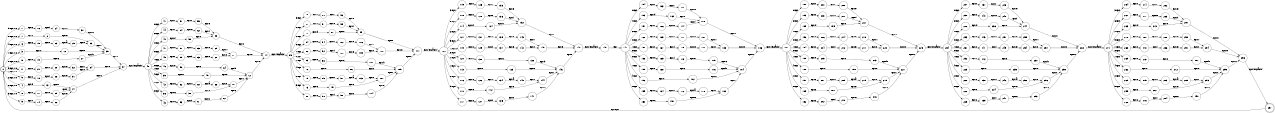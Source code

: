 digraph FST {
rankdir = LR;
size = "8.5,11";
label = "";
center = 1;
orientation = Portrait;
ranksep = "0.4";
nodesep = "0.25";
0 [label = "0", shape = circle, style = bold, fontsize = 14]
	0 -> 11 [label = "9:eps/18", fontsize = 14];
	0 -> 10 [label = "8:eps/18", fontsize = 14];
	0 -> 9 [label = "7:eps/18", fontsize = 14];
	0 -> 8 [label = "6:eps/18", fontsize = 14];
	0 -> 7 [label = "5:eps/18", fontsize = 14];
	0 -> 6 [label = "4:eps/18", fontsize = 14];
	0 -> 5 [label = "3:eps/18", fontsize = 14];
	0 -> 4 [label = "2:eps/18", fontsize = 14];
	0 -> 3 [label = "1:eps/18", fontsize = 14];
	0 -> 1 [label = "0:eps/18", fontsize = 14];
1 [label = "1", shape = circle, style = solid, fontsize = 14]
	1 -> 2 [label = "eps:c", fontsize = 14];
2 [label = "2", shape = circle, style = solid, fontsize = 14]
	2 -> 33 [label = "eps:e", fontsize = 14];
3 [label = "3", shape = circle, style = solid, fontsize = 14]
	3 -> 12 [label = "eps:u", fontsize = 14];
4 [label = "4", shape = circle, style = solid, fontsize = 14]
	4 -> 13 [label = "eps:d", fontsize = 14];
5 [label = "5", shape = circle, style = solid, fontsize = 14]
	5 -> 14 [label = "eps:t", fontsize = 14];
6 [label = "6", shape = circle, style = solid, fontsize = 14]
	6 -> 15 [label = "eps:c", fontsize = 14];
7 [label = "7", shape = circle, style = solid, fontsize = 14]
	7 -> 16 [label = "eps:c", fontsize = 14];
8 [label = "8", shape = circle, style = solid, fontsize = 14]
	8 -> 17 [label = "eps:s", fontsize = 14];
9 [label = "9", shape = circle, style = solid, fontsize = 14]
	9 -> 18 [label = "eps:s", fontsize = 14];
10 [label = "10", shape = circle, style = solid, fontsize = 14]
	10 -> 19 [label = "eps:o", fontsize = 14];
11 [label = "11", shape = circle, style = solid, fontsize = 14]
	11 -> 20 [label = "eps:n", fontsize = 14];
12 [label = "12", shape = circle, style = solid, fontsize = 14]
	12 -> 35 [label = "eps:n", fontsize = 14];
13 [label = "13", shape = circle, style = solid, fontsize = 14]
	13 -> 21 [label = "eps:o", fontsize = 14];
14 [label = "14", shape = circle, style = solid, fontsize = 14]
	14 -> 22 [label = "eps:r", fontsize = 14];
15 [label = "15", shape = circle, style = solid, fontsize = 14]
	15 -> 23 [label = "eps:u", fontsize = 14];
16 [label = "16", shape = circle, style = solid, fontsize = 14]
	16 -> 24 [label = "eps:i", fontsize = 14];
17 [label = "17", shape = circle, style = solid, fontsize = 14]
	17 -> 25 [label = "eps:e", fontsize = 14];
18 [label = "18", shape = circle, style = solid, fontsize = 14]
	18 -> 26 [label = "eps:i", fontsize = 14];
19 [label = "19", shape = circle, style = solid, fontsize = 14]
	19 -> 27 [label = "eps:c", fontsize = 14];
20 [label = "20", shape = circle, style = solid, fontsize = 14]
	20 -> 28 [label = "eps:u", fontsize = 14];
21 [label = "21", shape = circle, style = solid, fontsize = 14]
	21 -> 37 [label = "eps:s", fontsize = 14];
22 [label = "22", shape = circle, style = solid, fontsize = 14]
	22 -> 21 [label = "eps:e", fontsize = 14];
23 [label = "23", shape = circle, style = solid, fontsize = 14]
	23 -> 29 [label = "eps:a", fontsize = 14];
24 [label = "24", shape = circle, style = solid, fontsize = 14]
	24 -> 30 [label = "eps:n", fontsize = 14];
25 [label = "25", shape = circle, style = solid, fontsize = 14]
	25 -> 21 [label = "eps:i", fontsize = 14];
26 [label = "26", shape = circle, style = solid, fontsize = 14]
	26 -> 31 [label = "eps:e", fontsize = 14];
27 [label = "27", shape = circle, style = solid, fontsize = 14]
	27 -> 35 [label = "eps:h", fontsize = 14];
28 [label = "28", shape = circle, style = solid, fontsize = 14]
	28 -> 32 [label = "eps:e", fontsize = 14];
29 [label = "29", shape = circle, style = solid, fontsize = 14]
	29 -> 33 [label = "eps:t", fontsize = 14];
30 [label = "30", shape = circle, style = solid, fontsize = 14]
	30 -> 35 [label = "eps:c", fontsize = 14];
31 [label = "31", shape = circle, style = solid, fontsize = 14]
	31 -> 34 [label = "eps:t", fontsize = 14];
32 [label = "32", shape = circle, style = solid, fontsize = 14]
	32 -> 34 [label = "eps:v", fontsize = 14];
33 [label = "33", shape = circle, style = solid, fontsize = 14]
	33 -> 35 [label = "eps:r", fontsize = 14];
34 [label = "34", shape = circle, style = solid, fontsize = 14]
	34 -> 37 [label = "eps:e", fontsize = 14];
35 [label = "35", shape = circle, style = solid, fontsize = 14]
	35 -> 37 [label = "eps:o", fontsize = 14];
36 [label = "36", shape = circle, style = solid, fontsize = 14]
	36 -> 38 [label = "eps:c", fontsize = 14];
37 [label = "37", shape = circle, style = solid, fontsize = 14]
	37 -> 48 [label = "eps:(espacio)", fontsize = 14];
38 [label = "38", shape = circle, style = solid, fontsize = 14]
	38 -> 70 [label = "eps:e", fontsize = 14];
39 [label = "39", shape = circle, style = solid, fontsize = 14]
	39 -> 49 [label = "eps:u", fontsize = 14];
40 [label = "40", shape = circle, style = solid, fontsize = 14]
	40 -> 50 [label = "eps:d", fontsize = 14];
41 [label = "41", shape = circle, style = solid, fontsize = 14]
	41 -> 51 [label = "eps:t", fontsize = 14];
42 [label = "42", shape = circle, style = solid, fontsize = 14]
	42 -> 52 [label = "eps:c", fontsize = 14];
43 [label = "43", shape = circle, style = solid, fontsize = 14]
	43 -> 53 [label = "eps:c", fontsize = 14];
44 [label = "44", shape = circle, style = solid, fontsize = 14]
	44 -> 54 [label = "eps:s", fontsize = 14];
45 [label = "45", shape = circle, style = solid, fontsize = 14]
	45 -> 55 [label = "eps:s", fontsize = 14];
46 [label = "46", shape = circle, style = solid, fontsize = 14]
	46 -> 56 [label = "eps:o", fontsize = 14];
47 [label = "47", shape = circle, style = solid, fontsize = 14]
	47 -> 57 [label = "eps:n", fontsize = 14];
48 [label = "48", shape = circle, style = solid, fontsize = 14]
	48 -> 47 [label = "9:eps", fontsize = 14];
	48 -> 46 [label = "8:eps", fontsize = 14];
	48 -> 45 [label = "7:eps", fontsize = 14];
	48 -> 44 [label = "6:eps", fontsize = 14];
	48 -> 43 [label = "5:eps", fontsize = 14];
	48 -> 42 [label = "4:eps", fontsize = 14];
	48 -> 41 [label = "3:eps", fontsize = 14];
	48 -> 40 [label = "2:eps", fontsize = 14];
	48 -> 39 [label = "1:eps", fontsize = 14];
	48 -> 36 [label = "0:eps", fontsize = 14];
49 [label = "49", shape = circle, style = solid, fontsize = 14]
	49 -> 72 [label = "eps:n", fontsize = 14];
50 [label = "50", shape = circle, style = solid, fontsize = 14]
	50 -> 58 [label = "eps:o", fontsize = 14];
51 [label = "51", shape = circle, style = solid, fontsize = 14]
	51 -> 59 [label = "eps:r", fontsize = 14];
52 [label = "52", shape = circle, style = solid, fontsize = 14]
	52 -> 60 [label = "eps:u", fontsize = 14];
53 [label = "53", shape = circle, style = solid, fontsize = 14]
	53 -> 61 [label = "eps:i", fontsize = 14];
54 [label = "54", shape = circle, style = solid, fontsize = 14]
	54 -> 62 [label = "eps:e", fontsize = 14];
55 [label = "55", shape = circle, style = solid, fontsize = 14]
	55 -> 63 [label = "eps:i", fontsize = 14];
56 [label = "56", shape = circle, style = solid, fontsize = 14]
	56 -> 64 [label = "eps:c", fontsize = 14];
57 [label = "57", shape = circle, style = solid, fontsize = 14]
	57 -> 65 [label = "eps:u", fontsize = 14];
58 [label = "58", shape = circle, style = solid, fontsize = 14]
	58 -> 74 [label = "eps:s", fontsize = 14];
59 [label = "59", shape = circle, style = solid, fontsize = 14]
	59 -> 58 [label = "eps:e", fontsize = 14];
60 [label = "60", shape = circle, style = solid, fontsize = 14]
	60 -> 66 [label = "eps:a", fontsize = 14];
61 [label = "61", shape = circle, style = solid, fontsize = 14]
	61 -> 67 [label = "eps:n", fontsize = 14];
62 [label = "62", shape = circle, style = solid, fontsize = 14]
	62 -> 58 [label = "eps:i", fontsize = 14];
63 [label = "63", shape = circle, style = solid, fontsize = 14]
	63 -> 68 [label = "eps:e", fontsize = 14];
64 [label = "64", shape = circle, style = solid, fontsize = 14]
	64 -> 72 [label = "eps:h", fontsize = 14];
65 [label = "65", shape = circle, style = solid, fontsize = 14]
	65 -> 69 [label = "eps:e", fontsize = 14];
66 [label = "66", shape = circle, style = solid, fontsize = 14]
	66 -> 70 [label = "eps:t", fontsize = 14];
67 [label = "67", shape = circle, style = solid, fontsize = 14]
	67 -> 72 [label = "eps:c", fontsize = 14];
68 [label = "68", shape = circle, style = solid, fontsize = 14]
	68 -> 71 [label = "eps:t", fontsize = 14];
69 [label = "69", shape = circle, style = solid, fontsize = 14]
	69 -> 71 [label = "eps:v", fontsize = 14];
70 [label = "70", shape = circle, style = solid, fontsize = 14]
	70 -> 72 [label = "eps:r", fontsize = 14];
71 [label = "71", shape = circle, style = solid, fontsize = 14]
	71 -> 74 [label = "eps:e", fontsize = 14];
72 [label = "72", shape = circle, style = solid, fontsize = 14]
	72 -> 74 [label = "eps:o", fontsize = 14];
73 [label = "73", shape = circle, style = solid, fontsize = 14]
	73 -> 75 [label = "eps:c", fontsize = 14];
74 [label = "74", shape = circle, style = solid, fontsize = 14]
	74 -> 85 [label = "eps:(espacio)", fontsize = 14];
75 [label = "75", shape = circle, style = solid, fontsize = 14]
	75 -> 107 [label = "eps:e", fontsize = 14];
76 [label = "76", shape = circle, style = solid, fontsize = 14]
	76 -> 86 [label = "eps:u", fontsize = 14];
77 [label = "77", shape = circle, style = solid, fontsize = 14]
	77 -> 87 [label = "eps:d", fontsize = 14];
78 [label = "78", shape = circle, style = solid, fontsize = 14]
	78 -> 88 [label = "eps:t", fontsize = 14];
79 [label = "79", shape = circle, style = solid, fontsize = 14]
	79 -> 89 [label = "eps:c", fontsize = 14];
80 [label = "80", shape = circle, style = solid, fontsize = 14]
	80 -> 90 [label = "eps:c", fontsize = 14];
81 [label = "81", shape = circle, style = solid, fontsize = 14]
	81 -> 91 [label = "eps:s", fontsize = 14];
82 [label = "82", shape = circle, style = solid, fontsize = 14]
	82 -> 92 [label = "eps:s", fontsize = 14];
83 [label = "83", shape = circle, style = solid, fontsize = 14]
	83 -> 93 [label = "eps:o", fontsize = 14];
84 [label = "84", shape = circle, style = solid, fontsize = 14]
	84 -> 94 [label = "eps:n", fontsize = 14];
85 [label = "85", shape = circle, style = solid, fontsize = 14]
	85 -> 84 [label = "9:eps", fontsize = 14];
	85 -> 83 [label = "8:eps", fontsize = 14];
	85 -> 82 [label = "7:eps", fontsize = 14];
	85 -> 81 [label = "6:eps", fontsize = 14];
	85 -> 80 [label = "5:eps", fontsize = 14];
	85 -> 79 [label = "4:eps", fontsize = 14];
	85 -> 78 [label = "3:eps", fontsize = 14];
	85 -> 77 [label = "2:eps", fontsize = 14];
	85 -> 76 [label = "1:eps", fontsize = 14];
	85 -> 73 [label = "0:eps", fontsize = 14];
86 [label = "86", shape = circle, style = solid, fontsize = 14]
	86 -> 109 [label = "eps:n", fontsize = 14];
87 [label = "87", shape = circle, style = solid, fontsize = 14]
	87 -> 95 [label = "eps:o", fontsize = 14];
88 [label = "88", shape = circle, style = solid, fontsize = 14]
	88 -> 96 [label = "eps:r", fontsize = 14];
89 [label = "89", shape = circle, style = solid, fontsize = 14]
	89 -> 97 [label = "eps:u", fontsize = 14];
90 [label = "90", shape = circle, style = solid, fontsize = 14]
	90 -> 98 [label = "eps:i", fontsize = 14];
91 [label = "91", shape = circle, style = solid, fontsize = 14]
	91 -> 99 [label = "eps:e", fontsize = 14];
92 [label = "92", shape = circle, style = solid, fontsize = 14]
	92 -> 100 [label = "eps:i", fontsize = 14];
93 [label = "93", shape = circle, style = solid, fontsize = 14]
	93 -> 101 [label = "eps:c", fontsize = 14];
94 [label = "94", shape = circle, style = solid, fontsize = 14]
	94 -> 102 [label = "eps:u", fontsize = 14];
95 [label = "95", shape = circle, style = solid, fontsize = 14]
	95 -> 111 [label = "eps:s", fontsize = 14];
96 [label = "96", shape = circle, style = solid, fontsize = 14]
	96 -> 95 [label = "eps:e", fontsize = 14];
97 [label = "97", shape = circle, style = solid, fontsize = 14]
	97 -> 103 [label = "eps:a", fontsize = 14];
98 [label = "98", shape = circle, style = solid, fontsize = 14]
	98 -> 104 [label = "eps:n", fontsize = 14];
99 [label = "99", shape = circle, style = solid, fontsize = 14]
	99 -> 95 [label = "eps:i", fontsize = 14];
100 [label = "100", shape = circle, style = solid, fontsize = 14]
	100 -> 105 [label = "eps:e", fontsize = 14];
101 [label = "101", shape = circle, style = solid, fontsize = 14]
	101 -> 109 [label = "eps:h", fontsize = 14];
102 [label = "102", shape = circle, style = solid, fontsize = 14]
	102 -> 106 [label = "eps:e", fontsize = 14];
103 [label = "103", shape = circle, style = solid, fontsize = 14]
	103 -> 107 [label = "eps:t", fontsize = 14];
104 [label = "104", shape = circle, style = solid, fontsize = 14]
	104 -> 109 [label = "eps:c", fontsize = 14];
105 [label = "105", shape = circle, style = solid, fontsize = 14]
	105 -> 108 [label = "eps:t", fontsize = 14];
106 [label = "106", shape = circle, style = solid, fontsize = 14]
	106 -> 108 [label = "eps:v", fontsize = 14];
107 [label = "107", shape = circle, style = solid, fontsize = 14]
	107 -> 109 [label = "eps:r", fontsize = 14];
108 [label = "108", shape = circle, style = solid, fontsize = 14]
	108 -> 111 [label = "eps:e", fontsize = 14];
109 [label = "109", shape = circle, style = solid, fontsize = 14]
	109 -> 111 [label = "eps:o", fontsize = 14];
110 [label = "110", shape = circle, style = solid, fontsize = 14]
	110 -> 112 [label = "eps:c", fontsize = 14];
111 [label = "111", shape = circle, style = solid, fontsize = 14]
	111 -> 122 [label = "eps:(espacio)", fontsize = 14];
112 [label = "112", shape = circle, style = solid, fontsize = 14]
	112 -> 144 [label = "eps:e", fontsize = 14];
113 [label = "113", shape = circle, style = solid, fontsize = 14]
	113 -> 123 [label = "eps:u", fontsize = 14];
114 [label = "114", shape = circle, style = solid, fontsize = 14]
	114 -> 124 [label = "eps:d", fontsize = 14];
115 [label = "115", shape = circle, style = solid, fontsize = 14]
	115 -> 125 [label = "eps:t", fontsize = 14];
116 [label = "116", shape = circle, style = solid, fontsize = 14]
	116 -> 126 [label = "eps:c", fontsize = 14];
117 [label = "117", shape = circle, style = solid, fontsize = 14]
	117 -> 127 [label = "eps:c", fontsize = 14];
118 [label = "118", shape = circle, style = solid, fontsize = 14]
	118 -> 128 [label = "eps:s", fontsize = 14];
119 [label = "119", shape = circle, style = solid, fontsize = 14]
	119 -> 129 [label = "eps:s", fontsize = 14];
120 [label = "120", shape = circle, style = solid, fontsize = 14]
	120 -> 130 [label = "eps:o", fontsize = 14];
121 [label = "121", shape = circle, style = solid, fontsize = 14]
	121 -> 131 [label = "eps:n", fontsize = 14];
122 [label = "122", shape = circle, style = solid, fontsize = 14]
	122 -> 121 [label = "9:eps", fontsize = 14];
	122 -> 120 [label = "8:eps", fontsize = 14];
	122 -> 119 [label = "7:eps", fontsize = 14];
	122 -> 118 [label = "6:eps", fontsize = 14];
	122 -> 117 [label = "5:eps", fontsize = 14];
	122 -> 116 [label = "4:eps", fontsize = 14];
	122 -> 115 [label = "3:eps", fontsize = 14];
	122 -> 114 [label = "2:eps", fontsize = 14];
	122 -> 113 [label = "1:eps", fontsize = 14];
	122 -> 110 [label = "0:eps", fontsize = 14];
123 [label = "123", shape = circle, style = solid, fontsize = 14]
	123 -> 146 [label = "eps:n", fontsize = 14];
124 [label = "124", shape = circle, style = solid, fontsize = 14]
	124 -> 132 [label = "eps:o", fontsize = 14];
125 [label = "125", shape = circle, style = solid, fontsize = 14]
	125 -> 133 [label = "eps:r", fontsize = 14];
126 [label = "126", shape = circle, style = solid, fontsize = 14]
	126 -> 134 [label = "eps:u", fontsize = 14];
127 [label = "127", shape = circle, style = solid, fontsize = 14]
	127 -> 135 [label = "eps:i", fontsize = 14];
128 [label = "128", shape = circle, style = solid, fontsize = 14]
	128 -> 136 [label = "eps:e", fontsize = 14];
129 [label = "129", shape = circle, style = solid, fontsize = 14]
	129 -> 137 [label = "eps:i", fontsize = 14];
130 [label = "130", shape = circle, style = solid, fontsize = 14]
	130 -> 138 [label = "eps:c", fontsize = 14];
131 [label = "131", shape = circle, style = solid, fontsize = 14]
	131 -> 139 [label = "eps:u", fontsize = 14];
132 [label = "132", shape = circle, style = solid, fontsize = 14]
	132 -> 148 [label = "eps:s", fontsize = 14];
133 [label = "133", shape = circle, style = solid, fontsize = 14]
	133 -> 132 [label = "eps:e", fontsize = 14];
134 [label = "134", shape = circle, style = solid, fontsize = 14]
	134 -> 140 [label = "eps:a", fontsize = 14];
135 [label = "135", shape = circle, style = solid, fontsize = 14]
	135 -> 141 [label = "eps:n", fontsize = 14];
136 [label = "136", shape = circle, style = solid, fontsize = 14]
	136 -> 132 [label = "eps:i", fontsize = 14];
137 [label = "137", shape = circle, style = solid, fontsize = 14]
	137 -> 142 [label = "eps:e", fontsize = 14];
138 [label = "138", shape = circle, style = solid, fontsize = 14]
	138 -> 146 [label = "eps:h", fontsize = 14];
139 [label = "139", shape = circle, style = solid, fontsize = 14]
	139 -> 143 [label = "eps:e", fontsize = 14];
140 [label = "140", shape = circle, style = solid, fontsize = 14]
	140 -> 144 [label = "eps:t", fontsize = 14];
141 [label = "141", shape = circle, style = solid, fontsize = 14]
	141 -> 146 [label = "eps:c", fontsize = 14];
142 [label = "142", shape = circle, style = solid, fontsize = 14]
	142 -> 145 [label = "eps:t", fontsize = 14];
143 [label = "143", shape = circle, style = solid, fontsize = 14]
	143 -> 145 [label = "eps:v", fontsize = 14];
144 [label = "144", shape = circle, style = solid, fontsize = 14]
	144 -> 146 [label = "eps:r", fontsize = 14];
145 [label = "145", shape = circle, style = solid, fontsize = 14]
	145 -> 148 [label = "eps:e", fontsize = 14];
146 [label = "146", shape = circle, style = solid, fontsize = 14]
	146 -> 148 [label = "eps:o", fontsize = 14];
147 [label = "147", shape = circle, style = solid, fontsize = 14]
	147 -> 160 [label = "9:eps", fontsize = 14];
	147 -> 159 [label = "8:eps", fontsize = 14];
	147 -> 158 [label = "7:eps", fontsize = 14];
	147 -> 157 [label = "6:eps", fontsize = 14];
	147 -> 156 [label = "5:eps", fontsize = 14];
	147 -> 155 [label = "4:eps", fontsize = 14];
	147 -> 154 [label = "3:eps", fontsize = 14];
	147 -> 153 [label = "2:eps", fontsize = 14];
	147 -> 152 [label = "1:eps", fontsize = 14];
	147 -> 150 [label = "0:eps", fontsize = 14];
148 [label = "148", shape = circle, style = solid, fontsize = 14]
	148 -> 149 [label = "eps:(espacio)", fontsize = 14];
149 [label = "149", shape = circle, style = solid, fontsize = 14]
	149 -> 147 [label = "-:eps", fontsize = 14];
150 [label = "150", shape = circle, style = solid, fontsize = 14]
	150 -> 151 [label = "eps:c", fontsize = 14];
151 [label = "151", shape = circle, style = solid, fontsize = 14]
	151 -> 182 [label = "eps:e", fontsize = 14];
152 [label = "152", shape = circle, style = solid, fontsize = 14]
	152 -> 161 [label = "eps:u", fontsize = 14];
153 [label = "153", shape = circle, style = solid, fontsize = 14]
	153 -> 162 [label = "eps:d", fontsize = 14];
154 [label = "154", shape = circle, style = solid, fontsize = 14]
	154 -> 163 [label = "eps:t", fontsize = 14];
155 [label = "155", shape = circle, style = solid, fontsize = 14]
	155 -> 164 [label = "eps:c", fontsize = 14];
156 [label = "156", shape = circle, style = solid, fontsize = 14]
	156 -> 165 [label = "eps:c", fontsize = 14];
157 [label = "157", shape = circle, style = solid, fontsize = 14]
	157 -> 166 [label = "eps:s", fontsize = 14];
158 [label = "158", shape = circle, style = solid, fontsize = 14]
	158 -> 167 [label = "eps:s", fontsize = 14];
159 [label = "159", shape = circle, style = solid, fontsize = 14]
	159 -> 168 [label = "eps:o", fontsize = 14];
160 [label = "160", shape = circle, style = solid, fontsize = 14]
	160 -> 169 [label = "eps:n", fontsize = 14];
161 [label = "161", shape = circle, style = solid, fontsize = 14]
	161 -> 184 [label = "eps:n", fontsize = 14];
162 [label = "162", shape = circle, style = solid, fontsize = 14]
	162 -> 170 [label = "eps:o", fontsize = 14];
163 [label = "163", shape = circle, style = solid, fontsize = 14]
	163 -> 171 [label = "eps:r", fontsize = 14];
164 [label = "164", shape = circle, style = solid, fontsize = 14]
	164 -> 172 [label = "eps:u", fontsize = 14];
165 [label = "165", shape = circle, style = solid, fontsize = 14]
	165 -> 173 [label = "eps:i", fontsize = 14];
166 [label = "166", shape = circle, style = solid, fontsize = 14]
	166 -> 174 [label = "eps:e", fontsize = 14];
167 [label = "167", shape = circle, style = solid, fontsize = 14]
	167 -> 175 [label = "eps:i", fontsize = 14];
168 [label = "168", shape = circle, style = solid, fontsize = 14]
	168 -> 176 [label = "eps:c", fontsize = 14];
169 [label = "169", shape = circle, style = solid, fontsize = 14]
	169 -> 177 [label = "eps:u", fontsize = 14];
170 [label = "170", shape = circle, style = solid, fontsize = 14]
	170 -> 186 [label = "eps:s", fontsize = 14];
171 [label = "171", shape = circle, style = solid, fontsize = 14]
	171 -> 170 [label = "eps:e", fontsize = 14];
172 [label = "172", shape = circle, style = solid, fontsize = 14]
	172 -> 178 [label = "eps:a", fontsize = 14];
173 [label = "173", shape = circle, style = solid, fontsize = 14]
	173 -> 179 [label = "eps:n", fontsize = 14];
174 [label = "174", shape = circle, style = solid, fontsize = 14]
	174 -> 170 [label = "eps:i", fontsize = 14];
175 [label = "175", shape = circle, style = solid, fontsize = 14]
	175 -> 180 [label = "eps:e", fontsize = 14];
176 [label = "176", shape = circle, style = solid, fontsize = 14]
	176 -> 184 [label = "eps:h", fontsize = 14];
177 [label = "177", shape = circle, style = solid, fontsize = 14]
	177 -> 181 [label = "eps:e", fontsize = 14];
178 [label = "178", shape = circle, style = solid, fontsize = 14]
	178 -> 182 [label = "eps:t", fontsize = 14];
179 [label = "179", shape = circle, style = solid, fontsize = 14]
	179 -> 184 [label = "eps:c", fontsize = 14];
180 [label = "180", shape = circle, style = solid, fontsize = 14]
	180 -> 183 [label = "eps:t", fontsize = 14];
181 [label = "181", shape = circle, style = solid, fontsize = 14]
	181 -> 183 [label = "eps:v", fontsize = 14];
182 [label = "182", shape = circle, style = solid, fontsize = 14]
	182 -> 184 [label = "eps:r", fontsize = 14];
183 [label = "183", shape = circle, style = solid, fontsize = 14]
	183 -> 186 [label = "eps:e", fontsize = 14];
184 [label = "184", shape = circle, style = solid, fontsize = 14]
	184 -> 186 [label = "eps:o", fontsize = 14];
185 [label = "185", shape = circle, style = solid, fontsize = 14]
	185 -> 187 [label = "eps:c", fontsize = 14];
186 [label = "186", shape = circle, style = solid, fontsize = 14]
	186 -> 197 [label = "eps:(espacio)", fontsize = 14];
187 [label = "187", shape = circle, style = solid, fontsize = 14]
	187 -> 219 [label = "eps:e", fontsize = 14];
188 [label = "188", shape = circle, style = solid, fontsize = 14]
	188 -> 198 [label = "eps:u", fontsize = 14];
189 [label = "189", shape = circle, style = solid, fontsize = 14]
	189 -> 199 [label = "eps:d", fontsize = 14];
190 [label = "190", shape = circle, style = solid, fontsize = 14]
	190 -> 200 [label = "eps:t", fontsize = 14];
191 [label = "191", shape = circle, style = solid, fontsize = 14]
	191 -> 201 [label = "eps:c", fontsize = 14];
192 [label = "192", shape = circle, style = solid, fontsize = 14]
	192 -> 202 [label = "eps:c", fontsize = 14];
193 [label = "193", shape = circle, style = solid, fontsize = 14]
	193 -> 203 [label = "eps:s", fontsize = 14];
194 [label = "194", shape = circle, style = solid, fontsize = 14]
	194 -> 204 [label = "eps:s", fontsize = 14];
195 [label = "195", shape = circle, style = solid, fontsize = 14]
	195 -> 205 [label = "eps:o", fontsize = 14];
196 [label = "196", shape = circle, style = solid, fontsize = 14]
	196 -> 206 [label = "eps:n", fontsize = 14];
197 [label = "197", shape = circle, style = solid, fontsize = 14]
	197 -> 196 [label = "9:eps", fontsize = 14];
	197 -> 195 [label = "8:eps", fontsize = 14];
	197 -> 194 [label = "7:eps", fontsize = 14];
	197 -> 193 [label = "6:eps", fontsize = 14];
	197 -> 192 [label = "5:eps", fontsize = 14];
	197 -> 191 [label = "4:eps", fontsize = 14];
	197 -> 190 [label = "3:eps", fontsize = 14];
	197 -> 189 [label = "2:eps", fontsize = 14];
	197 -> 188 [label = "1:eps", fontsize = 14];
	197 -> 185 [label = "0:eps", fontsize = 14];
198 [label = "198", shape = circle, style = solid, fontsize = 14]
	198 -> 221 [label = "eps:n", fontsize = 14];
199 [label = "199", shape = circle, style = solid, fontsize = 14]
	199 -> 207 [label = "eps:o", fontsize = 14];
200 [label = "200", shape = circle, style = solid, fontsize = 14]
	200 -> 208 [label = "eps:r", fontsize = 14];
201 [label = "201", shape = circle, style = solid, fontsize = 14]
	201 -> 209 [label = "eps:u", fontsize = 14];
202 [label = "202", shape = circle, style = solid, fontsize = 14]
	202 -> 210 [label = "eps:i", fontsize = 14];
203 [label = "203", shape = circle, style = solid, fontsize = 14]
	203 -> 211 [label = "eps:e", fontsize = 14];
204 [label = "204", shape = circle, style = solid, fontsize = 14]
	204 -> 212 [label = "eps:i", fontsize = 14];
205 [label = "205", shape = circle, style = solid, fontsize = 14]
	205 -> 213 [label = "eps:c", fontsize = 14];
206 [label = "206", shape = circle, style = solid, fontsize = 14]
	206 -> 214 [label = "eps:u", fontsize = 14];
207 [label = "207", shape = circle, style = solid, fontsize = 14]
	207 -> 223 [label = "eps:s", fontsize = 14];
208 [label = "208", shape = circle, style = solid, fontsize = 14]
	208 -> 207 [label = "eps:e", fontsize = 14];
209 [label = "209", shape = circle, style = solid, fontsize = 14]
	209 -> 215 [label = "eps:a", fontsize = 14];
210 [label = "210", shape = circle, style = solid, fontsize = 14]
	210 -> 216 [label = "eps:n", fontsize = 14];
211 [label = "211", shape = circle, style = solid, fontsize = 14]
	211 -> 207 [label = "eps:i", fontsize = 14];
212 [label = "212", shape = circle, style = solid, fontsize = 14]
	212 -> 217 [label = "eps:e", fontsize = 14];
213 [label = "213", shape = circle, style = solid, fontsize = 14]
	213 -> 221 [label = "eps:h", fontsize = 14];
214 [label = "214", shape = circle, style = solid, fontsize = 14]
	214 -> 218 [label = "eps:e", fontsize = 14];
215 [label = "215", shape = circle, style = solid, fontsize = 14]
	215 -> 219 [label = "eps:t", fontsize = 14];
216 [label = "216", shape = circle, style = solid, fontsize = 14]
	216 -> 221 [label = "eps:c", fontsize = 14];
217 [label = "217", shape = circle, style = solid, fontsize = 14]
	217 -> 220 [label = "eps:t", fontsize = 14];
218 [label = "218", shape = circle, style = solid, fontsize = 14]
	218 -> 220 [label = "eps:v", fontsize = 14];
219 [label = "219", shape = circle, style = solid, fontsize = 14]
	219 -> 221 [label = "eps:r", fontsize = 14];
220 [label = "220", shape = circle, style = solid, fontsize = 14]
	220 -> 223 [label = "eps:e", fontsize = 14];
221 [label = "221", shape = circle, style = solid, fontsize = 14]
	221 -> 223 [label = "eps:o", fontsize = 14];
222 [label = "222", shape = circle, style = solid, fontsize = 14]
	222 -> 224 [label = "eps:c", fontsize = 14];
223 [label = "223", shape = circle, style = solid, fontsize = 14]
	223 -> 234 [label = "eps:(espacio)", fontsize = 14];
224 [label = "224", shape = circle, style = solid, fontsize = 14]
	224 -> 256 [label = "eps:e", fontsize = 14];
225 [label = "225", shape = circle, style = solid, fontsize = 14]
	225 -> 235 [label = "eps:u", fontsize = 14];
226 [label = "226", shape = circle, style = solid, fontsize = 14]
	226 -> 236 [label = "eps:d", fontsize = 14];
227 [label = "227", shape = circle, style = solid, fontsize = 14]
	227 -> 237 [label = "eps:t", fontsize = 14];
228 [label = "228", shape = circle, style = solid, fontsize = 14]
	228 -> 238 [label = "eps:c", fontsize = 14];
229 [label = "229", shape = circle, style = solid, fontsize = 14]
	229 -> 239 [label = "eps:c", fontsize = 14];
230 [label = "230", shape = circle, style = solid, fontsize = 14]
	230 -> 240 [label = "eps:s", fontsize = 14];
231 [label = "231", shape = circle, style = solid, fontsize = 14]
	231 -> 241 [label = "eps:s", fontsize = 14];
232 [label = "232", shape = circle, style = solid, fontsize = 14]
	232 -> 242 [label = "eps:o", fontsize = 14];
233 [label = "233", shape = circle, style = solid, fontsize = 14]
	233 -> 243 [label = "eps:n", fontsize = 14];
234 [label = "234", shape = circle, style = solid, fontsize = 14]
	234 -> 233 [label = "9:eps", fontsize = 14];
	234 -> 232 [label = "8:eps", fontsize = 14];
	234 -> 231 [label = "7:eps", fontsize = 14];
	234 -> 230 [label = "6:eps", fontsize = 14];
	234 -> 229 [label = "5:eps", fontsize = 14];
	234 -> 228 [label = "4:eps", fontsize = 14];
	234 -> 227 [label = "3:eps", fontsize = 14];
	234 -> 226 [label = "2:eps", fontsize = 14];
	234 -> 225 [label = "1:eps", fontsize = 14];
	234 -> 222 [label = "0:eps", fontsize = 14];
235 [label = "235", shape = circle, style = solid, fontsize = 14]
	235 -> 258 [label = "eps:n", fontsize = 14];
236 [label = "236", shape = circle, style = solid, fontsize = 14]
	236 -> 244 [label = "eps:o", fontsize = 14];
237 [label = "237", shape = circle, style = solid, fontsize = 14]
	237 -> 245 [label = "eps:r", fontsize = 14];
238 [label = "238", shape = circle, style = solid, fontsize = 14]
	238 -> 246 [label = "eps:u", fontsize = 14];
239 [label = "239", shape = circle, style = solid, fontsize = 14]
	239 -> 247 [label = "eps:i", fontsize = 14];
240 [label = "240", shape = circle, style = solid, fontsize = 14]
	240 -> 248 [label = "eps:e", fontsize = 14];
241 [label = "241", shape = circle, style = solid, fontsize = 14]
	241 -> 249 [label = "eps:i", fontsize = 14];
242 [label = "242", shape = circle, style = solid, fontsize = 14]
	242 -> 250 [label = "eps:c", fontsize = 14];
243 [label = "243", shape = circle, style = solid, fontsize = 14]
	243 -> 251 [label = "eps:u", fontsize = 14];
244 [label = "244", shape = circle, style = solid, fontsize = 14]
	244 -> 260 [label = "eps:s", fontsize = 14];
245 [label = "245", shape = circle, style = solid, fontsize = 14]
	245 -> 244 [label = "eps:e", fontsize = 14];
246 [label = "246", shape = circle, style = solid, fontsize = 14]
	246 -> 252 [label = "eps:a", fontsize = 14];
247 [label = "247", shape = circle, style = solid, fontsize = 14]
	247 -> 253 [label = "eps:n", fontsize = 14];
248 [label = "248", shape = circle, style = solid, fontsize = 14]
	248 -> 244 [label = "eps:i", fontsize = 14];
249 [label = "249", shape = circle, style = solid, fontsize = 14]
	249 -> 254 [label = "eps:e", fontsize = 14];
250 [label = "250", shape = circle, style = solid, fontsize = 14]
	250 -> 258 [label = "eps:h", fontsize = 14];
251 [label = "251", shape = circle, style = solid, fontsize = 14]
	251 -> 255 [label = "eps:e", fontsize = 14];
252 [label = "252", shape = circle, style = solid, fontsize = 14]
	252 -> 256 [label = "eps:t", fontsize = 14];
253 [label = "253", shape = circle, style = solid, fontsize = 14]
	253 -> 258 [label = "eps:c", fontsize = 14];
254 [label = "254", shape = circle, style = solid, fontsize = 14]
	254 -> 257 [label = "eps:t", fontsize = 14];
255 [label = "255", shape = circle, style = solid, fontsize = 14]
	255 -> 257 [label = "eps:v", fontsize = 14];
256 [label = "256", shape = circle, style = solid, fontsize = 14]
	256 -> 258 [label = "eps:r", fontsize = 14];
257 [label = "257", shape = circle, style = solid, fontsize = 14]
	257 -> 260 [label = "eps:e", fontsize = 14];
258 [label = "258", shape = circle, style = solid, fontsize = 14]
	258 -> 260 [label = "eps:o", fontsize = 14];
259 [label = "259", shape = circle, style = solid, fontsize = 14]
	259 -> 261 [label = "eps:c", fontsize = 14];
260 [label = "260", shape = circle, style = solid, fontsize = 14]
	260 -> 271 [label = "eps:(espacio)", fontsize = 14];
261 [label = "261", shape = circle, style = solid, fontsize = 14]
	261 -> 293 [label = "eps:e", fontsize = 14];
262 [label = "262", shape = circle, style = solid, fontsize = 14]
	262 -> 272 [label = "eps:u", fontsize = 14];
263 [label = "263", shape = circle, style = solid, fontsize = 14]
	263 -> 273 [label = "eps:d", fontsize = 14];
264 [label = "264", shape = circle, style = solid, fontsize = 14]
	264 -> 274 [label = "eps:t", fontsize = 14];
265 [label = "265", shape = circle, style = solid, fontsize = 14]
	265 -> 275 [label = "eps:c", fontsize = 14];
266 [label = "266", shape = circle, style = solid, fontsize = 14]
	266 -> 276 [label = "eps:c", fontsize = 14];
267 [label = "267", shape = circle, style = solid, fontsize = 14]
	267 -> 277 [label = "eps:s", fontsize = 14];
268 [label = "268", shape = circle, style = solid, fontsize = 14]
	268 -> 278 [label = "eps:s", fontsize = 14];
269 [label = "269", shape = circle, style = solid, fontsize = 14]
	269 -> 279 [label = "eps:o", fontsize = 14];
270 [label = "270", shape = circle, style = solid, fontsize = 14]
	270 -> 280 [label = "eps:n", fontsize = 14];
271 [label = "271", shape = circle, style = solid, fontsize = 14]
	271 -> 270 [label = "9:eps", fontsize = 14];
	271 -> 269 [label = "8:eps", fontsize = 14];
	271 -> 268 [label = "7:eps", fontsize = 14];
	271 -> 267 [label = "6:eps", fontsize = 14];
	271 -> 266 [label = "5:eps", fontsize = 14];
	271 -> 265 [label = "4:eps", fontsize = 14];
	271 -> 264 [label = "3:eps", fontsize = 14];
	271 -> 263 [label = "2:eps", fontsize = 14];
	271 -> 262 [label = "1:eps", fontsize = 14];
	271 -> 259 [label = "0:eps", fontsize = 14];
272 [label = "272", shape = circle, style = solid, fontsize = 14]
	272 -> 295 [label = "eps:n", fontsize = 14];
273 [label = "273", shape = circle, style = solid, fontsize = 14]
	273 -> 281 [label = "eps:o", fontsize = 14];
274 [label = "274", shape = circle, style = solid, fontsize = 14]
	274 -> 282 [label = "eps:r", fontsize = 14];
275 [label = "275", shape = circle, style = solid, fontsize = 14]
	275 -> 283 [label = "eps:u", fontsize = 14];
276 [label = "276", shape = circle, style = solid, fontsize = 14]
	276 -> 284 [label = "eps:i", fontsize = 14];
277 [label = "277", shape = circle, style = solid, fontsize = 14]
	277 -> 285 [label = "eps:e", fontsize = 14];
278 [label = "278", shape = circle, style = solid, fontsize = 14]
	278 -> 286 [label = "eps:i", fontsize = 14];
279 [label = "279", shape = circle, style = solid, fontsize = 14]
	279 -> 287 [label = "eps:c", fontsize = 14];
280 [label = "280", shape = circle, style = solid, fontsize = 14]
	280 -> 288 [label = "eps:u", fontsize = 14];
281 [label = "281", shape = circle, style = solid, fontsize = 14]
	281 -> 296 [label = "eps:s", fontsize = 14];
282 [label = "282", shape = circle, style = solid, fontsize = 14]
	282 -> 281 [label = "eps:e", fontsize = 14];
283 [label = "283", shape = circle, style = solid, fontsize = 14]
	283 -> 289 [label = "eps:a", fontsize = 14];
284 [label = "284", shape = circle, style = solid, fontsize = 14]
	284 -> 290 [label = "eps:n", fontsize = 14];
285 [label = "285", shape = circle, style = solid, fontsize = 14]
	285 -> 281 [label = "eps:i", fontsize = 14];
286 [label = "286", shape = circle, style = solid, fontsize = 14]
	286 -> 291 [label = "eps:e", fontsize = 14];
287 [label = "287", shape = circle, style = solid, fontsize = 14]
	287 -> 295 [label = "eps:h", fontsize = 14];
288 [label = "288", shape = circle, style = solid, fontsize = 14]
	288 -> 292 [label = "eps:e", fontsize = 14];
289 [label = "289", shape = circle, style = solid, fontsize = 14]
	289 -> 293 [label = "eps:t", fontsize = 14];
290 [label = "290", shape = circle, style = solid, fontsize = 14]
	290 -> 295 [label = "eps:c", fontsize = 14];
291 [label = "291", shape = circle, style = solid, fontsize = 14]
	291 -> 294 [label = "eps:t", fontsize = 14];
292 [label = "292", shape = circle, style = solid, fontsize = 14]
	292 -> 294 [label = "eps:v", fontsize = 14];
293 [label = "293", shape = circle, style = solid, fontsize = 14]
	293 -> 295 [label = "eps:r", fontsize = 14];
294 [label = "294", shape = circle, style = solid, fontsize = 14]
	294 -> 296 [label = "eps:e", fontsize = 14];
295 [label = "295", shape = circle, style = solid, fontsize = 14]
	295 -> 296 [label = "eps:o", fontsize = 14];
296 [label = "296", shape = circle, style = solid, fontsize = 14]
	296 -> 297 [label = "eps:(espacio)", fontsize = 14];
297 [label = "297", shape = doublecircle, style = solid, fontsize = 14]
	297 -> 0 [label = "eps:eps", fontsize = 14];
}
